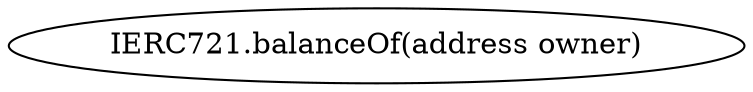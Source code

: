 digraph "" {
	graph [bb="0,0,303.07,36"];
	node [label="\N"];
	"IERC721.balanceOf(address owner)"	 [height=0.5,
		pos="151.53,18",
		width=4.2093];
}
digraph "" {
	graph [bb="0,0,303.07,36"];
	node [label="\N"];
	"IERC721.balanceOf(address owner)"	 [height=0.5,
		pos="151.53,18",
		width=4.2093];
}
